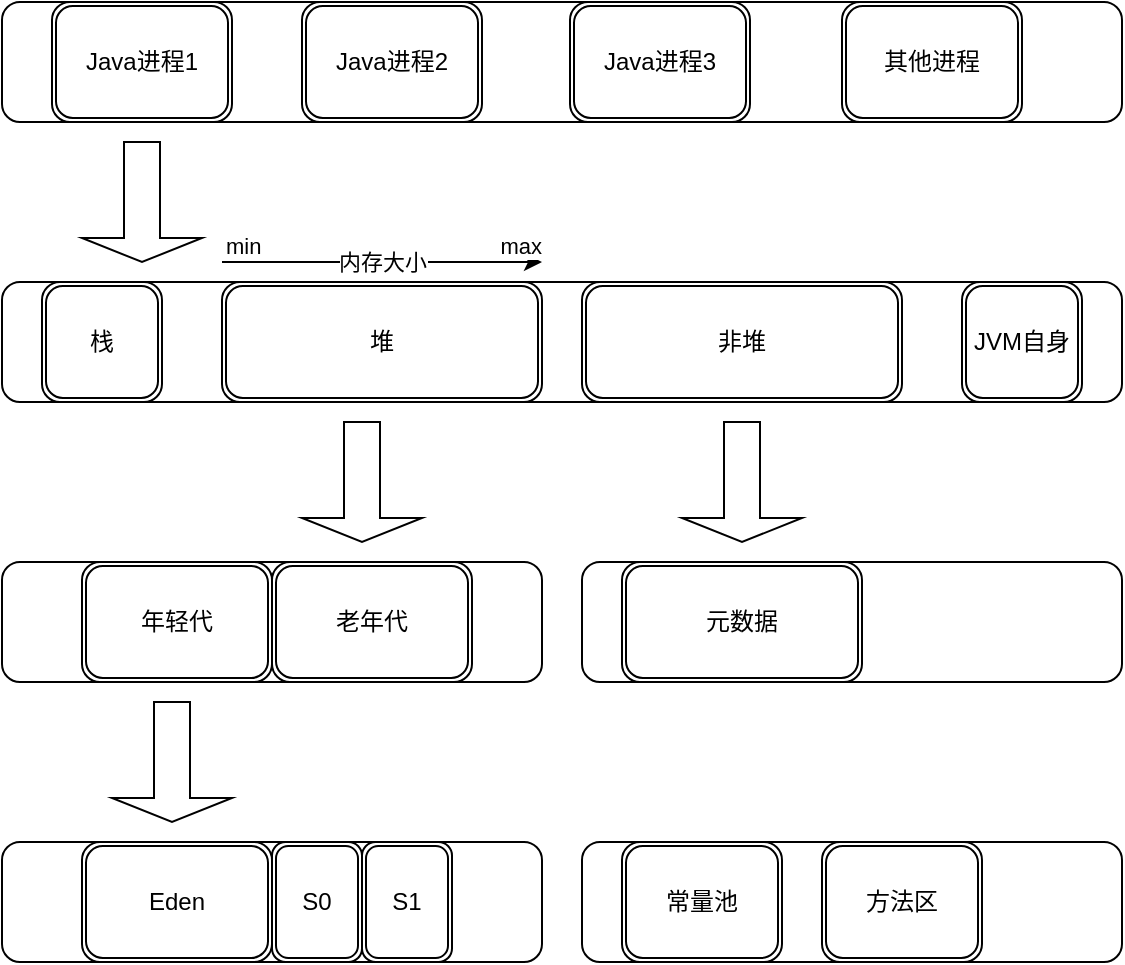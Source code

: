 <mxfile version="13.8.5" type="github">
  <diagram id="prtHgNgQTEPvFCAcTncT" name="Page-1">
    <mxGraphModel dx="1186" dy="670" grid="1" gridSize="10" guides="1" tooltips="1" connect="1" arrows="1" fold="1" page="1" pageScale="1" pageWidth="827" pageHeight="1169" math="0" shadow="0">
      <root>
        <mxCell id="0" />
        <mxCell id="1" parent="0" />
        <mxCell id="ZL4VuRLNrD3prT4f6ZqY-1" value="" style="rounded=1;whiteSpace=wrap;html=1;" vertex="1" parent="1">
          <mxGeometry x="40" y="120" width="560" height="60" as="geometry" />
        </mxCell>
        <mxCell id="ZL4VuRLNrD3prT4f6ZqY-3" value="Java进程1" style="shape=ext;double=1;rounded=1;whiteSpace=wrap;html=1;" vertex="1" parent="1">
          <mxGeometry x="65" y="120" width="90" height="60" as="geometry" />
        </mxCell>
        <mxCell id="ZL4VuRLNrD3prT4f6ZqY-4" value="&lt;span&gt;Java进程2&lt;/span&gt;" style="shape=ext;double=1;rounded=1;whiteSpace=wrap;html=1;" vertex="1" parent="1">
          <mxGeometry x="190" y="120" width="90" height="60" as="geometry" />
        </mxCell>
        <mxCell id="ZL4VuRLNrD3prT4f6ZqY-5" value="&lt;span&gt;Java进程3&lt;/span&gt;" style="shape=ext;double=1;rounded=1;whiteSpace=wrap;html=1;" vertex="1" parent="1">
          <mxGeometry x="324" y="120" width="90" height="60" as="geometry" />
        </mxCell>
        <mxCell id="ZL4VuRLNrD3prT4f6ZqY-6" value="" style="rounded=1;whiteSpace=wrap;html=1;" vertex="1" parent="1">
          <mxGeometry x="40" y="260" width="560" height="60" as="geometry" />
        </mxCell>
        <mxCell id="ZL4VuRLNrD3prT4f6ZqY-7" value="栈" style="shape=ext;double=1;rounded=1;whiteSpace=wrap;html=1;" vertex="1" parent="1">
          <mxGeometry x="60" y="260" width="60" height="60" as="geometry" />
        </mxCell>
        <mxCell id="ZL4VuRLNrD3prT4f6ZqY-8" value="堆" style="shape=ext;double=1;rounded=1;whiteSpace=wrap;html=1;align=center;" vertex="1" parent="1">
          <mxGeometry x="150" y="260" width="160" height="60" as="geometry" />
        </mxCell>
        <mxCell id="ZL4VuRLNrD3prT4f6ZqY-9" value="非堆" style="shape=ext;double=1;rounded=1;whiteSpace=wrap;html=1;" vertex="1" parent="1">
          <mxGeometry x="330" y="260" width="160" height="60" as="geometry" />
        </mxCell>
        <mxCell id="ZL4VuRLNrD3prT4f6ZqY-10" value="JVM自身" style="shape=ext;double=1;rounded=1;whiteSpace=wrap;html=1;" vertex="1" parent="1">
          <mxGeometry x="520" y="260" width="60" height="60" as="geometry" />
        </mxCell>
        <mxCell id="ZL4VuRLNrD3prT4f6ZqY-12" value="Label" style="endArrow=classic;html=1;" edge="1" parent="1">
          <mxGeometry relative="1" as="geometry">
            <mxPoint x="150" y="250" as="sourcePoint" />
            <mxPoint x="310" y="250" as="targetPoint" />
            <Array as="points">
              <mxPoint x="230" y="250" />
            </Array>
          </mxGeometry>
        </mxCell>
        <mxCell id="ZL4VuRLNrD3prT4f6ZqY-13" value="内存大小" style="edgeLabel;resizable=0;html=1;align=center;verticalAlign=middle;" connectable="0" vertex="1" parent="ZL4VuRLNrD3prT4f6ZqY-12">
          <mxGeometry relative="1" as="geometry" />
        </mxCell>
        <mxCell id="ZL4VuRLNrD3prT4f6ZqY-14" value="min" style="edgeLabel;resizable=0;html=1;align=left;verticalAlign=bottom;" connectable="0" vertex="1" parent="ZL4VuRLNrD3prT4f6ZqY-12">
          <mxGeometry x="-1" relative="1" as="geometry" />
        </mxCell>
        <mxCell id="ZL4VuRLNrD3prT4f6ZqY-15" value="max" style="edgeLabel;resizable=0;html=1;align=right;verticalAlign=bottom;" connectable="0" vertex="1" parent="ZL4VuRLNrD3prT4f6ZqY-12">
          <mxGeometry x="1" relative="1" as="geometry" />
        </mxCell>
        <mxCell id="ZL4VuRLNrD3prT4f6ZqY-16" value="" style="shape=singleArrow;direction=south;whiteSpace=wrap;html=1;" vertex="1" parent="1">
          <mxGeometry x="80" y="190" width="60" height="60" as="geometry" />
        </mxCell>
        <mxCell id="ZL4VuRLNrD3prT4f6ZqY-17" value="其他进程" style="shape=ext;double=1;rounded=1;whiteSpace=wrap;html=1;" vertex="1" parent="1">
          <mxGeometry x="460" y="120" width="90" height="60" as="geometry" />
        </mxCell>
        <mxCell id="ZL4VuRLNrD3prT4f6ZqY-19" value="" style="rounded=1;whiteSpace=wrap;html=1;" vertex="1" parent="1">
          <mxGeometry x="40" y="400" width="270" height="60" as="geometry" />
        </mxCell>
        <mxCell id="ZL4VuRLNrD3prT4f6ZqY-21" value="年轻代" style="shape=ext;double=1;rounded=1;whiteSpace=wrap;html=1;align=center;" vertex="1" parent="1">
          <mxGeometry x="80" y="400" width="95" height="60" as="geometry" />
        </mxCell>
        <mxCell id="ZL4VuRLNrD3prT4f6ZqY-22" value="老年代" style="shape=ext;double=1;rounded=1;whiteSpace=wrap;html=1;" vertex="1" parent="1">
          <mxGeometry x="175" y="400" width="100" height="60" as="geometry" />
        </mxCell>
        <mxCell id="ZL4VuRLNrD3prT4f6ZqY-25" value="" style="rounded=1;whiteSpace=wrap;html=1;" vertex="1" parent="1">
          <mxGeometry x="330" y="400" width="270" height="60" as="geometry" />
        </mxCell>
        <mxCell id="ZL4VuRLNrD3prT4f6ZqY-26" value="元数据" style="shape=ext;double=1;rounded=1;whiteSpace=wrap;html=1;" vertex="1" parent="1">
          <mxGeometry x="350" y="400" width="120" height="60" as="geometry" />
        </mxCell>
        <mxCell id="ZL4VuRLNrD3prT4f6ZqY-29" value="" style="shape=singleArrow;direction=south;whiteSpace=wrap;html=1;" vertex="1" parent="1">
          <mxGeometry x="190" y="330" width="60" height="60" as="geometry" />
        </mxCell>
        <mxCell id="ZL4VuRLNrD3prT4f6ZqY-30" value="" style="shape=singleArrow;direction=south;whiteSpace=wrap;html=1;" vertex="1" parent="1">
          <mxGeometry x="380" y="330" width="60" height="60" as="geometry" />
        </mxCell>
        <mxCell id="ZL4VuRLNrD3prT4f6ZqY-31" value="" style="rounded=1;whiteSpace=wrap;html=1;" vertex="1" parent="1">
          <mxGeometry x="40" y="540" width="270" height="60" as="geometry" />
        </mxCell>
        <mxCell id="ZL4VuRLNrD3prT4f6ZqY-32" value="Eden" style="shape=ext;double=1;rounded=1;whiteSpace=wrap;html=1;align=center;" vertex="1" parent="1">
          <mxGeometry x="80" y="540" width="95" height="60" as="geometry" />
        </mxCell>
        <mxCell id="ZL4VuRLNrD3prT4f6ZqY-33" value="S0" style="shape=ext;double=1;rounded=1;whiteSpace=wrap;html=1;" vertex="1" parent="1">
          <mxGeometry x="175" y="540" width="45" height="60" as="geometry" />
        </mxCell>
        <mxCell id="ZL4VuRLNrD3prT4f6ZqY-34" value="S1" style="shape=ext;double=1;rounded=1;whiteSpace=wrap;html=1;" vertex="1" parent="1">
          <mxGeometry x="220" y="540" width="45" height="60" as="geometry" />
        </mxCell>
        <mxCell id="ZL4VuRLNrD3prT4f6ZqY-35" value="" style="shape=singleArrow;direction=south;whiteSpace=wrap;html=1;" vertex="1" parent="1">
          <mxGeometry x="95" y="470" width="60" height="60" as="geometry" />
        </mxCell>
        <mxCell id="ZL4VuRLNrD3prT4f6ZqY-36" value="" style="rounded=1;whiteSpace=wrap;html=1;" vertex="1" parent="1">
          <mxGeometry x="330" y="540" width="270" height="60" as="geometry" />
        </mxCell>
        <mxCell id="ZL4VuRLNrD3prT4f6ZqY-39" value="方法区" style="shape=ext;double=1;rounded=1;whiteSpace=wrap;html=1;" vertex="1" parent="1">
          <mxGeometry x="450" y="540" width="80" height="60" as="geometry" />
        </mxCell>
        <mxCell id="ZL4VuRLNrD3prT4f6ZqY-41" value="常量池" style="shape=ext;double=1;rounded=1;whiteSpace=wrap;html=1;" vertex="1" parent="1">
          <mxGeometry x="350" y="540" width="80" height="60" as="geometry" />
        </mxCell>
      </root>
    </mxGraphModel>
  </diagram>
</mxfile>
